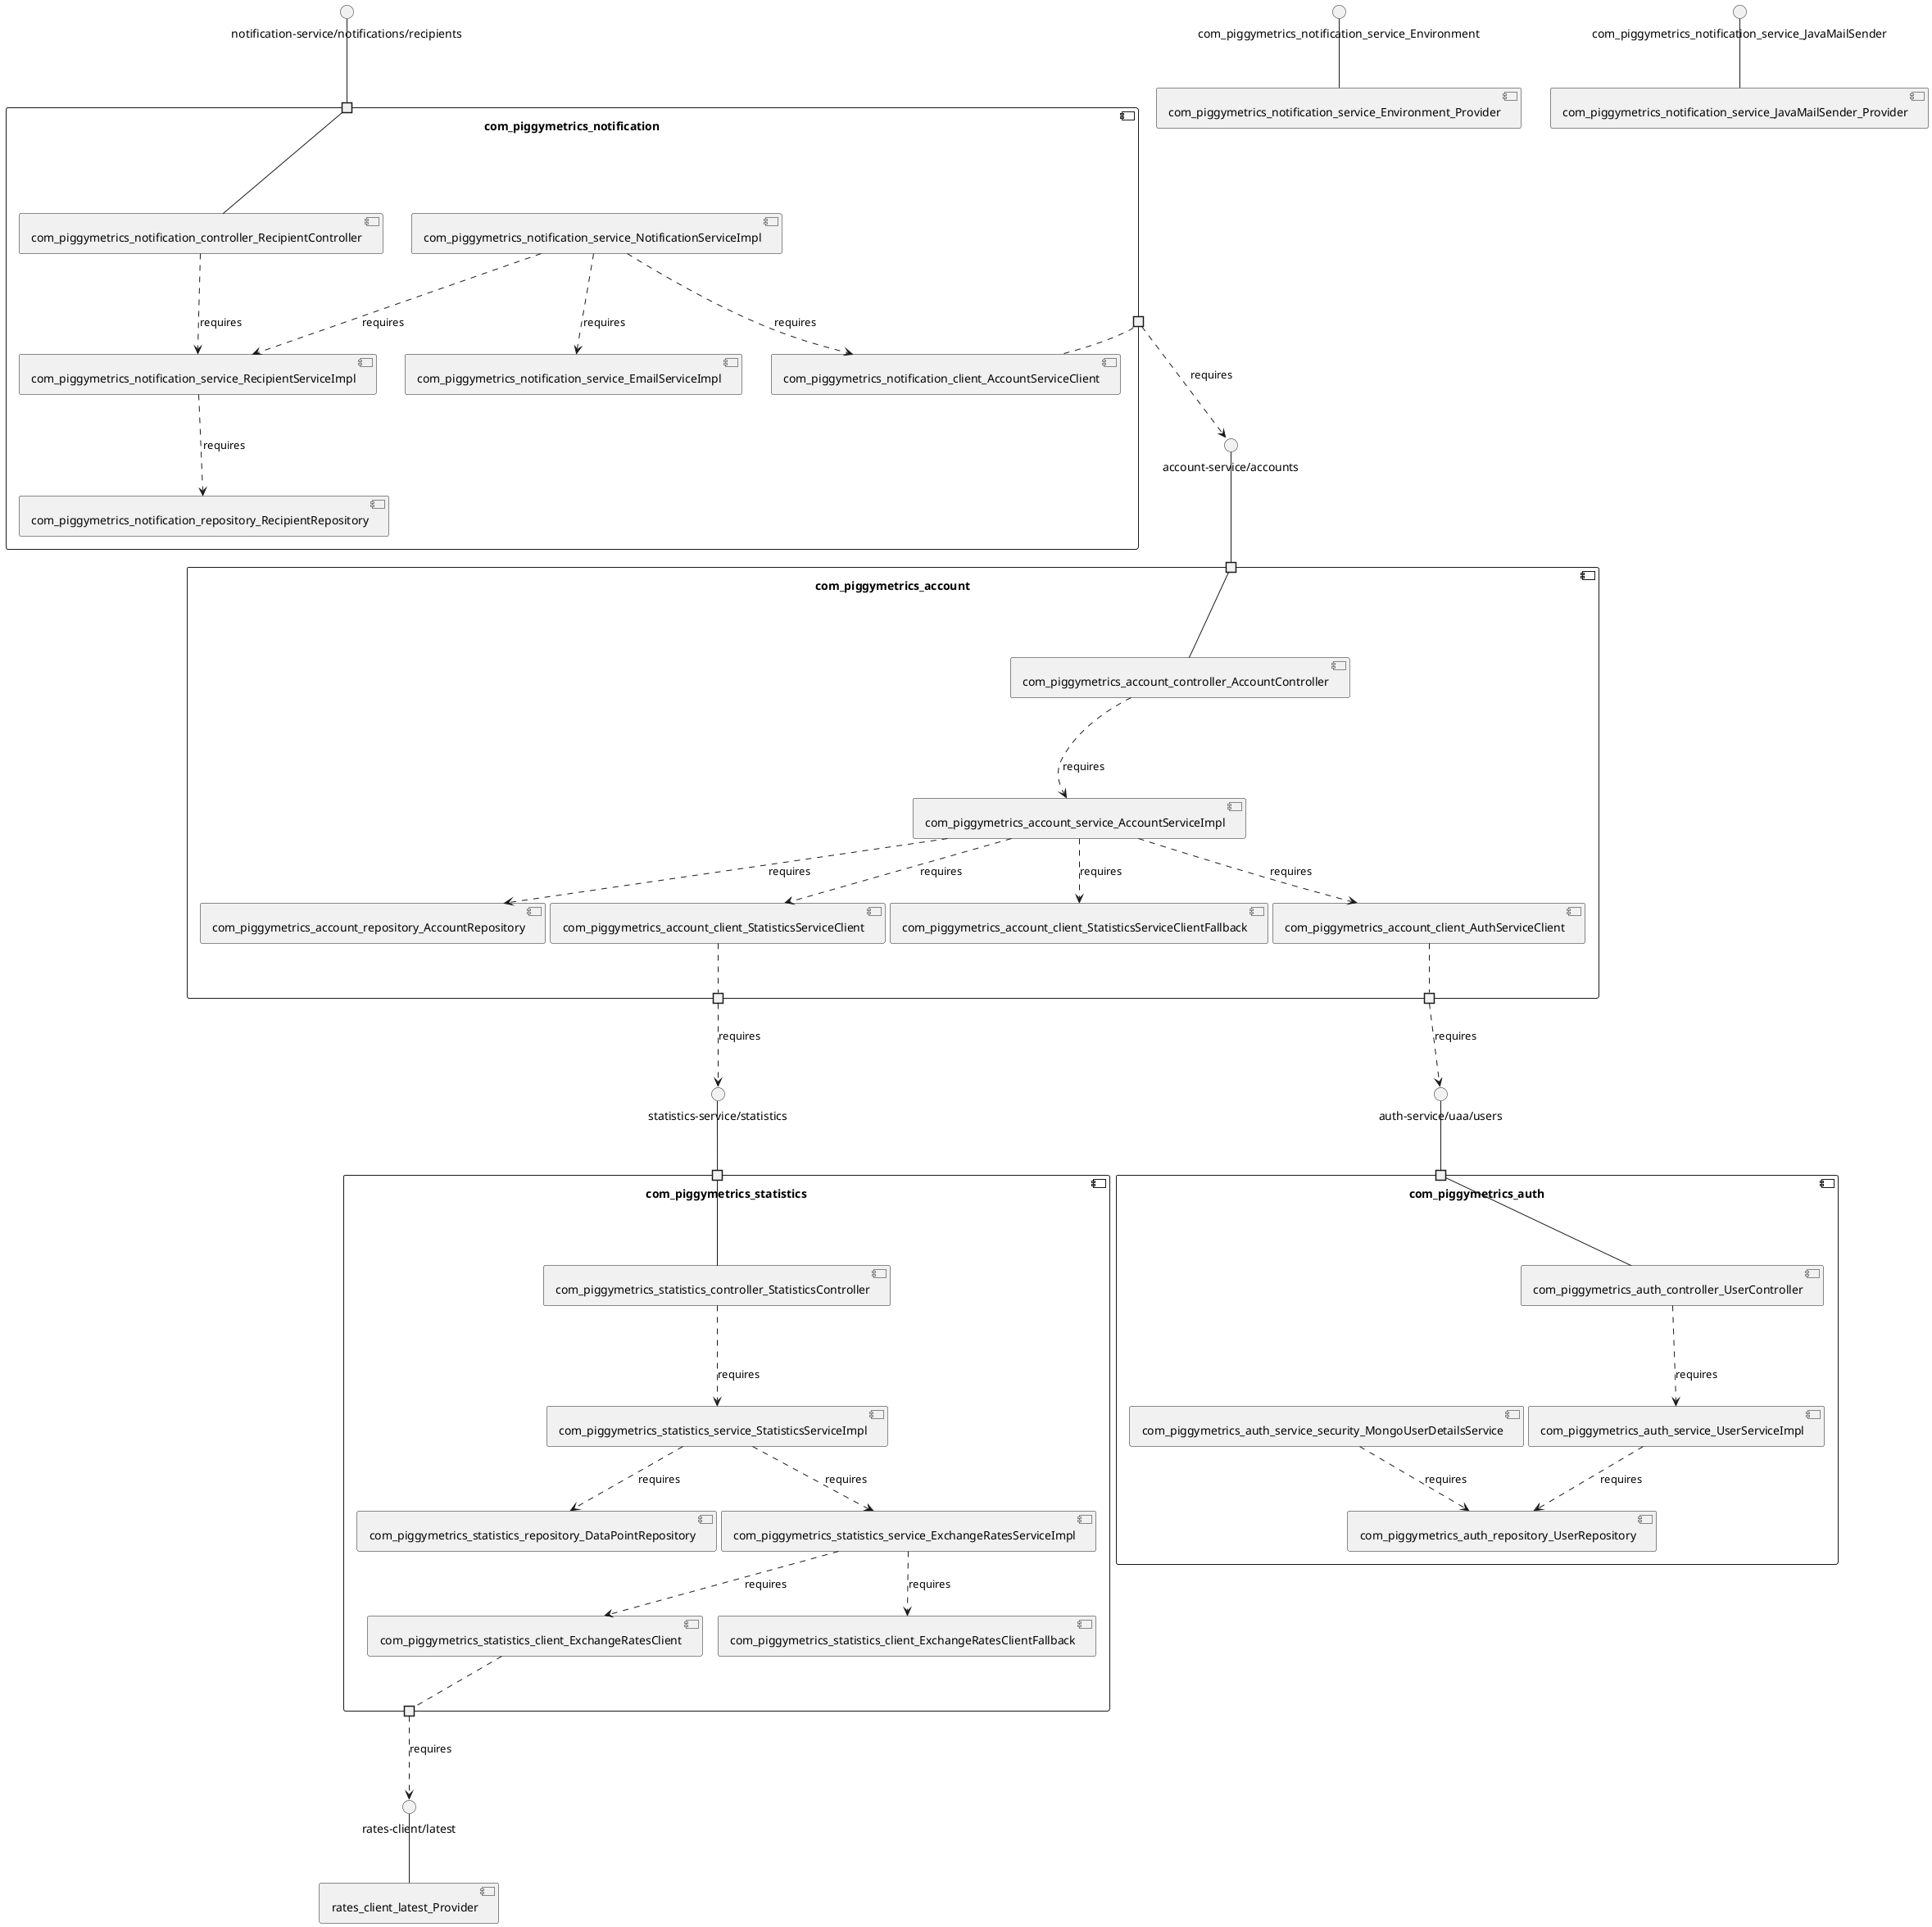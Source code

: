 @startuml
skinparam fixCircleLabelOverlapping true
skinparam componentStyle uml2
component "com_piggymetrics_account\n\n\n\n\n\n" {
[com_piggymetrics_account_client_AuthServiceClient]
[com_piggymetrics_account_client_StatisticsServiceClientFallback]
[com_piggymetrics_account_client_StatisticsServiceClient]
[com_piggymetrics_account_controller_AccountController]
[com_piggymetrics_account_service_AccountServiceImpl]
[com_piggymetrics_account_repository_AccountRepository]
portin " " as com_piggymetrics_account_requires_account_service_accounts
portout " " as com_piggymetrics_account_provides_statistics_service_statistics
portout " " as com_piggymetrics_account_provides_auth_service_uaa_users
[com_piggymetrics_account_controller_AccountController]..>[com_piggymetrics_account_service_AccountServiceImpl] : requires
[com_piggymetrics_account_service_AccountServiceImpl]..>[com_piggymetrics_account_client_StatisticsServiceClientFallback] : requires
[com_piggymetrics_account_service_AccountServiceImpl]..>[com_piggymetrics_account_client_StatisticsServiceClient] : requires
[com_piggymetrics_account_service_AccountServiceImpl]..>[com_piggymetrics_account_client_AuthServiceClient] : requires
[com_piggymetrics_account_service_AccountServiceImpl]..>[com_piggymetrics_account_repository_AccountRepository] : requires
"com_piggymetrics_account_requires_account_service_accounts"--[com_piggymetrics_account_controller_AccountController]
[com_piggymetrics_account_client_StatisticsServiceClient].."com_piggymetrics_account_provides_statistics_service_statistics"
[com_piggymetrics_account_client_AuthServiceClient].."com_piggymetrics_account_provides_auth_service_uaa_users"
}
interface "account-service/accounts" as interface.account_service_accounts
interface.account_service_accounts--"com_piggymetrics_account_requires_account_service_accounts"
interface "auth-service/uaa/users" as interface.auth_service_uaa_users
"com_piggymetrics_account_provides_auth_service_uaa_users"..>interface.auth_service_uaa_users : requires
interface "statistics-service/statistics" as interface.statistics_service_statistics
"com_piggymetrics_account_provides_statistics_service_statistics"..>interface.statistics_service_statistics : requires
component "com_piggymetrics_auth\n\n\n\n\n\n" {
[com_piggymetrics_auth_service_security_MongoUserDetailsService]
[com_piggymetrics_auth_service_UserServiceImpl]
[com_piggymetrics_auth_controller_UserController]
[com_piggymetrics_auth_repository_UserRepository]
portin " " as com_piggymetrics_auth_requires_auth_service_uaa_users
[com_piggymetrics_auth_service_UserServiceImpl]..>[com_piggymetrics_auth_repository_UserRepository] : requires
[com_piggymetrics_auth_service_security_MongoUserDetailsService]..>[com_piggymetrics_auth_repository_UserRepository] : requires
[com_piggymetrics_auth_controller_UserController]..>[com_piggymetrics_auth_service_UserServiceImpl] : requires
"com_piggymetrics_auth_requires_auth_service_uaa_users"--[com_piggymetrics_auth_controller_UserController]
}
interface "auth-service/uaa/users" as interface.auth_service_uaa_users
interface.auth_service_uaa_users--"com_piggymetrics_auth_requires_auth_service_uaa_users"
component "com_piggymetrics_notification\n\n\n\n\n\n" {
[com_piggymetrics_notification_controller_RecipientController]
[com_piggymetrics_notification_service_RecipientServiceImpl]
[com_piggymetrics_notification_repository_RecipientRepository]
[com_piggymetrics_notification_service_NotificationServiceImpl]
[com_piggymetrics_notification_client_AccountServiceClient]
[com_piggymetrics_notification_service_EmailServiceImpl]
portin " " as com_piggymetrics_notification_requires_notification_service_notifications_recipients
portout " " as com_piggymetrics_notification_provides_account_service_accounts
[com_piggymetrics_notification_service_NotificationServiceImpl]..>[com_piggymetrics_notification_client_AccountServiceClient] : requires
[com_piggymetrics_notification_service_RecipientServiceImpl]..>[com_piggymetrics_notification_repository_RecipientRepository] : requires
[com_piggymetrics_notification_service_NotificationServiceImpl]..>[com_piggymetrics_notification_service_RecipientServiceImpl] : requires
[com_piggymetrics_notification_controller_RecipientController]..>[com_piggymetrics_notification_service_RecipientServiceImpl] : requires
[com_piggymetrics_notification_service_NotificationServiceImpl]..>[com_piggymetrics_notification_service_EmailServiceImpl] : requires
"com_piggymetrics_notification_requires_notification_service_notifications_recipients"--[com_piggymetrics_notification_controller_RecipientController]
[com_piggymetrics_notification_client_AccountServiceClient].."com_piggymetrics_notification_provides_account_service_accounts"
}
interface "notification-service/notifications/recipients" as interface.notification_service_notifications_recipients
interface.notification_service_notifications_recipients--"com_piggymetrics_notification_requires_notification_service_notifications_recipients"
interface "account-service/accounts" as interface.account_service_accounts
"com_piggymetrics_notification_provides_account_service_accounts"..>interface.account_service_accounts : requires
component "com_piggymetrics_statistics\n\n\n\n\n\n" {
[com_piggymetrics_statistics_service_ExchangeRatesServiceImpl]
[com_piggymetrics_statistics_client_ExchangeRatesClientFallback]
[com_piggymetrics_statistics_repository_DataPointRepository]
[com_piggymetrics_statistics_service_StatisticsServiceImpl]
[com_piggymetrics_statistics_controller_StatisticsController]
[com_piggymetrics_statistics_client_ExchangeRatesClient]
portin " " as com_piggymetrics_statistics_requires_statistics_service_statistics
portout " " as com_piggymetrics_statistics_provides_rates_client_latest
[com_piggymetrics_statistics_controller_StatisticsController]..>[com_piggymetrics_statistics_service_StatisticsServiceImpl] : requires
[com_piggymetrics_statistics_service_ExchangeRatesServiceImpl]..>[com_piggymetrics_statistics_client_ExchangeRatesClient] : requires
[com_piggymetrics_statistics_service_ExchangeRatesServiceImpl]..>[com_piggymetrics_statistics_client_ExchangeRatesClientFallback] : requires
[com_piggymetrics_statistics_service_StatisticsServiceImpl]..>[com_piggymetrics_statistics_service_ExchangeRatesServiceImpl] : requires
[com_piggymetrics_statistics_service_StatisticsServiceImpl]..>[com_piggymetrics_statistics_repository_DataPointRepository] : requires
"com_piggymetrics_statistics_requires_statistics_service_statistics"--[com_piggymetrics_statistics_controller_StatisticsController]
[com_piggymetrics_statistics_client_ExchangeRatesClient].."com_piggymetrics_statistics_provides_rates_client_latest"
}
interface "statistics-service/statistics" as interface.statistics_service_statistics
interface.statistics_service_statistics--"com_piggymetrics_statistics_requires_statistics_service_statistics"
interface "rates-client/latest" as interface.rates_client_latest
"com_piggymetrics_statistics_provides_rates_client_latest"..>interface.rates_client_latest : requires
interface "com_piggymetrics_notification_service_Environment" as interface.com_piggymetrics_notification_service_Environment
interface.com_piggymetrics_notification_service_Environment--[com_piggymetrics_notification_service_Environment_Provider]
interface "com_piggymetrics_notification_service_JavaMailSender" as interface.com_piggymetrics_notification_service_JavaMailSender
interface.com_piggymetrics_notification_service_JavaMailSender--[com_piggymetrics_notification_service_JavaMailSender_Provider]
interface "rates-client/latest" as interface.rates_client_latest
interface.rates_client_latest--[rates_client_latest_Provider]

@enduml
